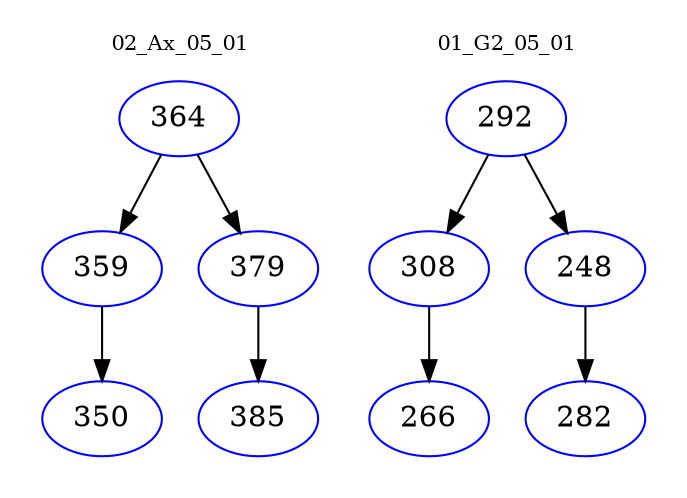 digraph{
subgraph cluster_0 {
color = white
label = "02_Ax_05_01";
fontsize=10;
T0_364 [label="364", color="blue"]
T0_364 -> T0_359 [color="black"]
T0_359 [label="359", color="blue"]
T0_359 -> T0_350 [color="black"]
T0_350 [label="350", color="blue"]
T0_364 -> T0_379 [color="black"]
T0_379 [label="379", color="blue"]
T0_379 -> T0_385 [color="black"]
T0_385 [label="385", color="blue"]
}
subgraph cluster_1 {
color = white
label = "01_G2_05_01";
fontsize=10;
T1_292 [label="292", color="blue"]
T1_292 -> T1_308 [color="black"]
T1_308 [label="308", color="blue"]
T1_308 -> T1_266 [color="black"]
T1_266 [label="266", color="blue"]
T1_292 -> T1_248 [color="black"]
T1_248 [label="248", color="blue"]
T1_248 -> T1_282 [color="black"]
T1_282 [label="282", color="blue"]
}
}
